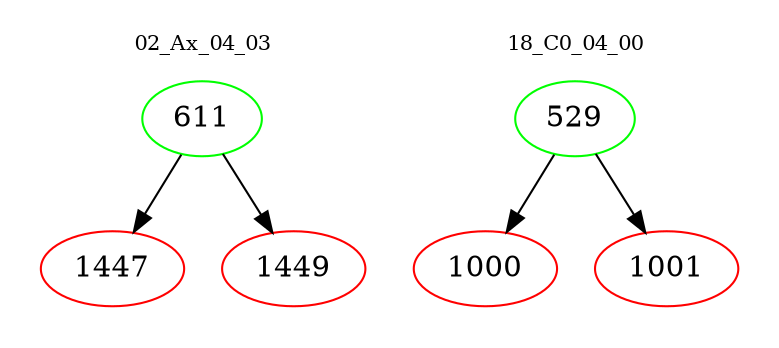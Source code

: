 digraph{
subgraph cluster_0 {
color = white
label = "02_Ax_04_03";
fontsize=10;
T0_611 [label="611", color="green"]
T0_611 -> T0_1447 [color="black"]
T0_1447 [label="1447", color="red"]
T0_611 -> T0_1449 [color="black"]
T0_1449 [label="1449", color="red"]
}
subgraph cluster_1 {
color = white
label = "18_C0_04_00";
fontsize=10;
T1_529 [label="529", color="green"]
T1_529 -> T1_1000 [color="black"]
T1_1000 [label="1000", color="red"]
T1_529 -> T1_1001 [color="black"]
T1_1001 [label="1001", color="red"]
}
}
